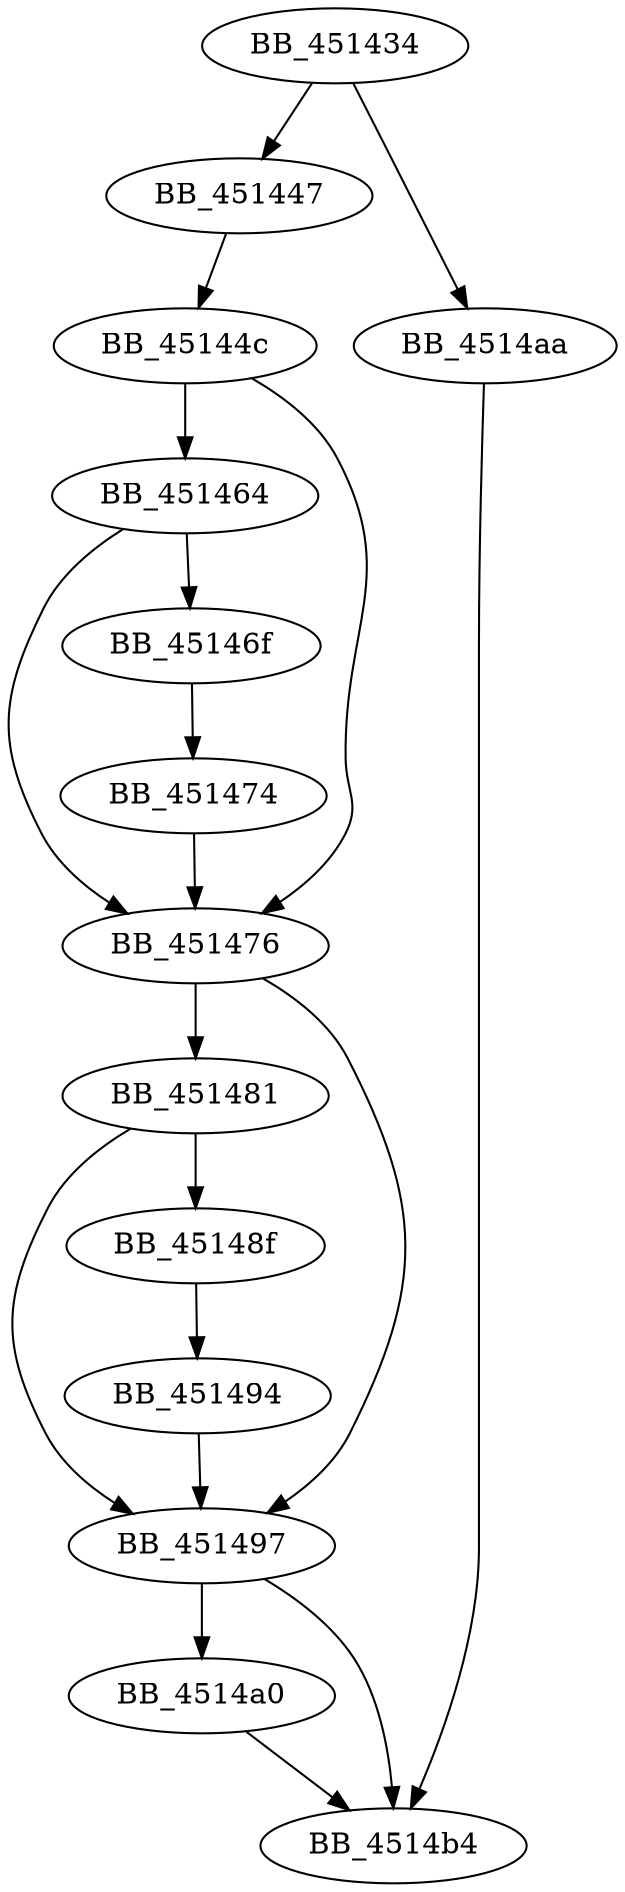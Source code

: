 DiGraph sub_451434{
BB_451434->BB_451447
BB_451434->BB_4514aa
BB_451447->BB_45144c
BB_45144c->BB_451464
BB_45144c->BB_451476
BB_451464->BB_45146f
BB_451464->BB_451476
BB_45146f->BB_451474
BB_451474->BB_451476
BB_451476->BB_451481
BB_451476->BB_451497
BB_451481->BB_45148f
BB_451481->BB_451497
BB_45148f->BB_451494
BB_451494->BB_451497
BB_451497->BB_4514a0
BB_451497->BB_4514b4
BB_4514a0->BB_4514b4
BB_4514aa->BB_4514b4
}

